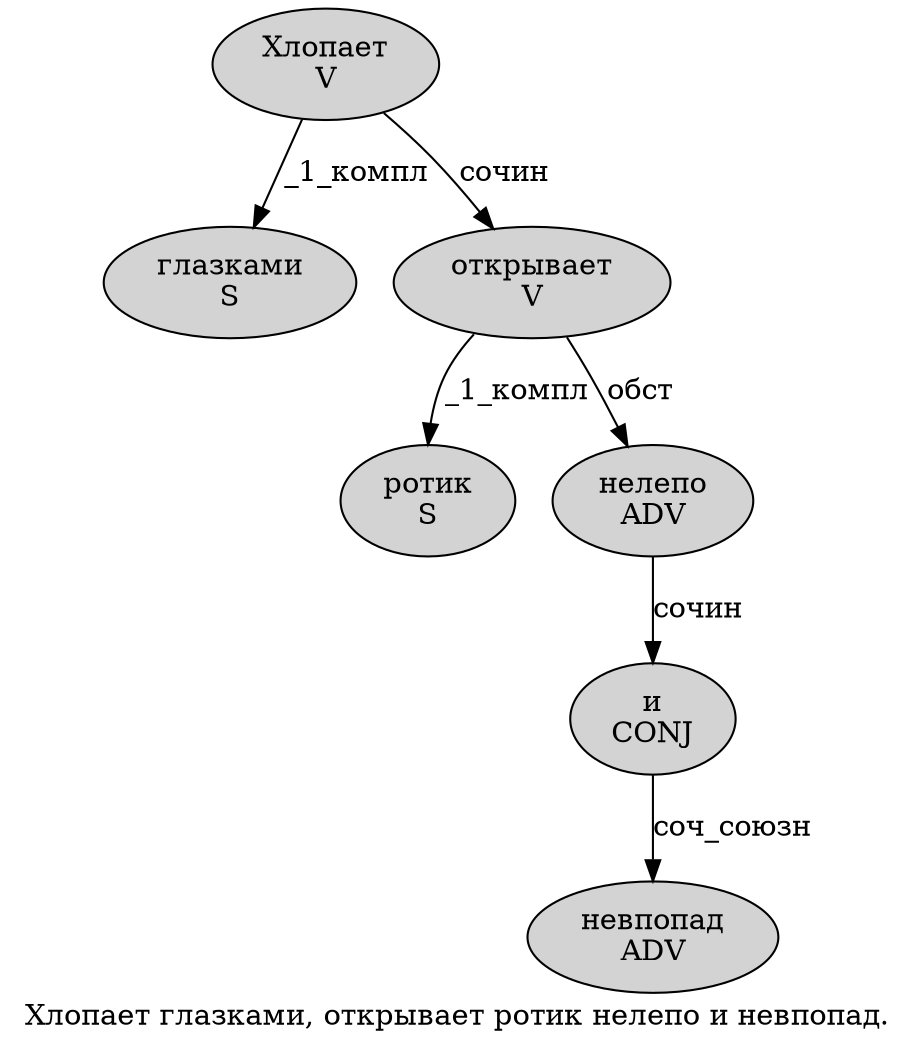 digraph SENTENCE_4477 {
	graph [label="Хлопает глазками, открывает ротик нелепо и невпопад."]
	node [style=filled]
		0 [label="Хлопает
V" color="" fillcolor=lightgray penwidth=1 shape=ellipse]
		1 [label="глазками
S" color="" fillcolor=lightgray penwidth=1 shape=ellipse]
		3 [label="открывает
V" color="" fillcolor=lightgray penwidth=1 shape=ellipse]
		4 [label="ротик
S" color="" fillcolor=lightgray penwidth=1 shape=ellipse]
		5 [label="нелепо
ADV" color="" fillcolor=lightgray penwidth=1 shape=ellipse]
		6 [label="и
CONJ" color="" fillcolor=lightgray penwidth=1 shape=ellipse]
		7 [label="невпопад
ADV" color="" fillcolor=lightgray penwidth=1 shape=ellipse]
			6 -> 7 [label="соч_союзн"]
			3 -> 4 [label="_1_компл"]
			3 -> 5 [label="обст"]
			0 -> 1 [label="_1_компл"]
			0 -> 3 [label="сочин"]
			5 -> 6 [label="сочин"]
}